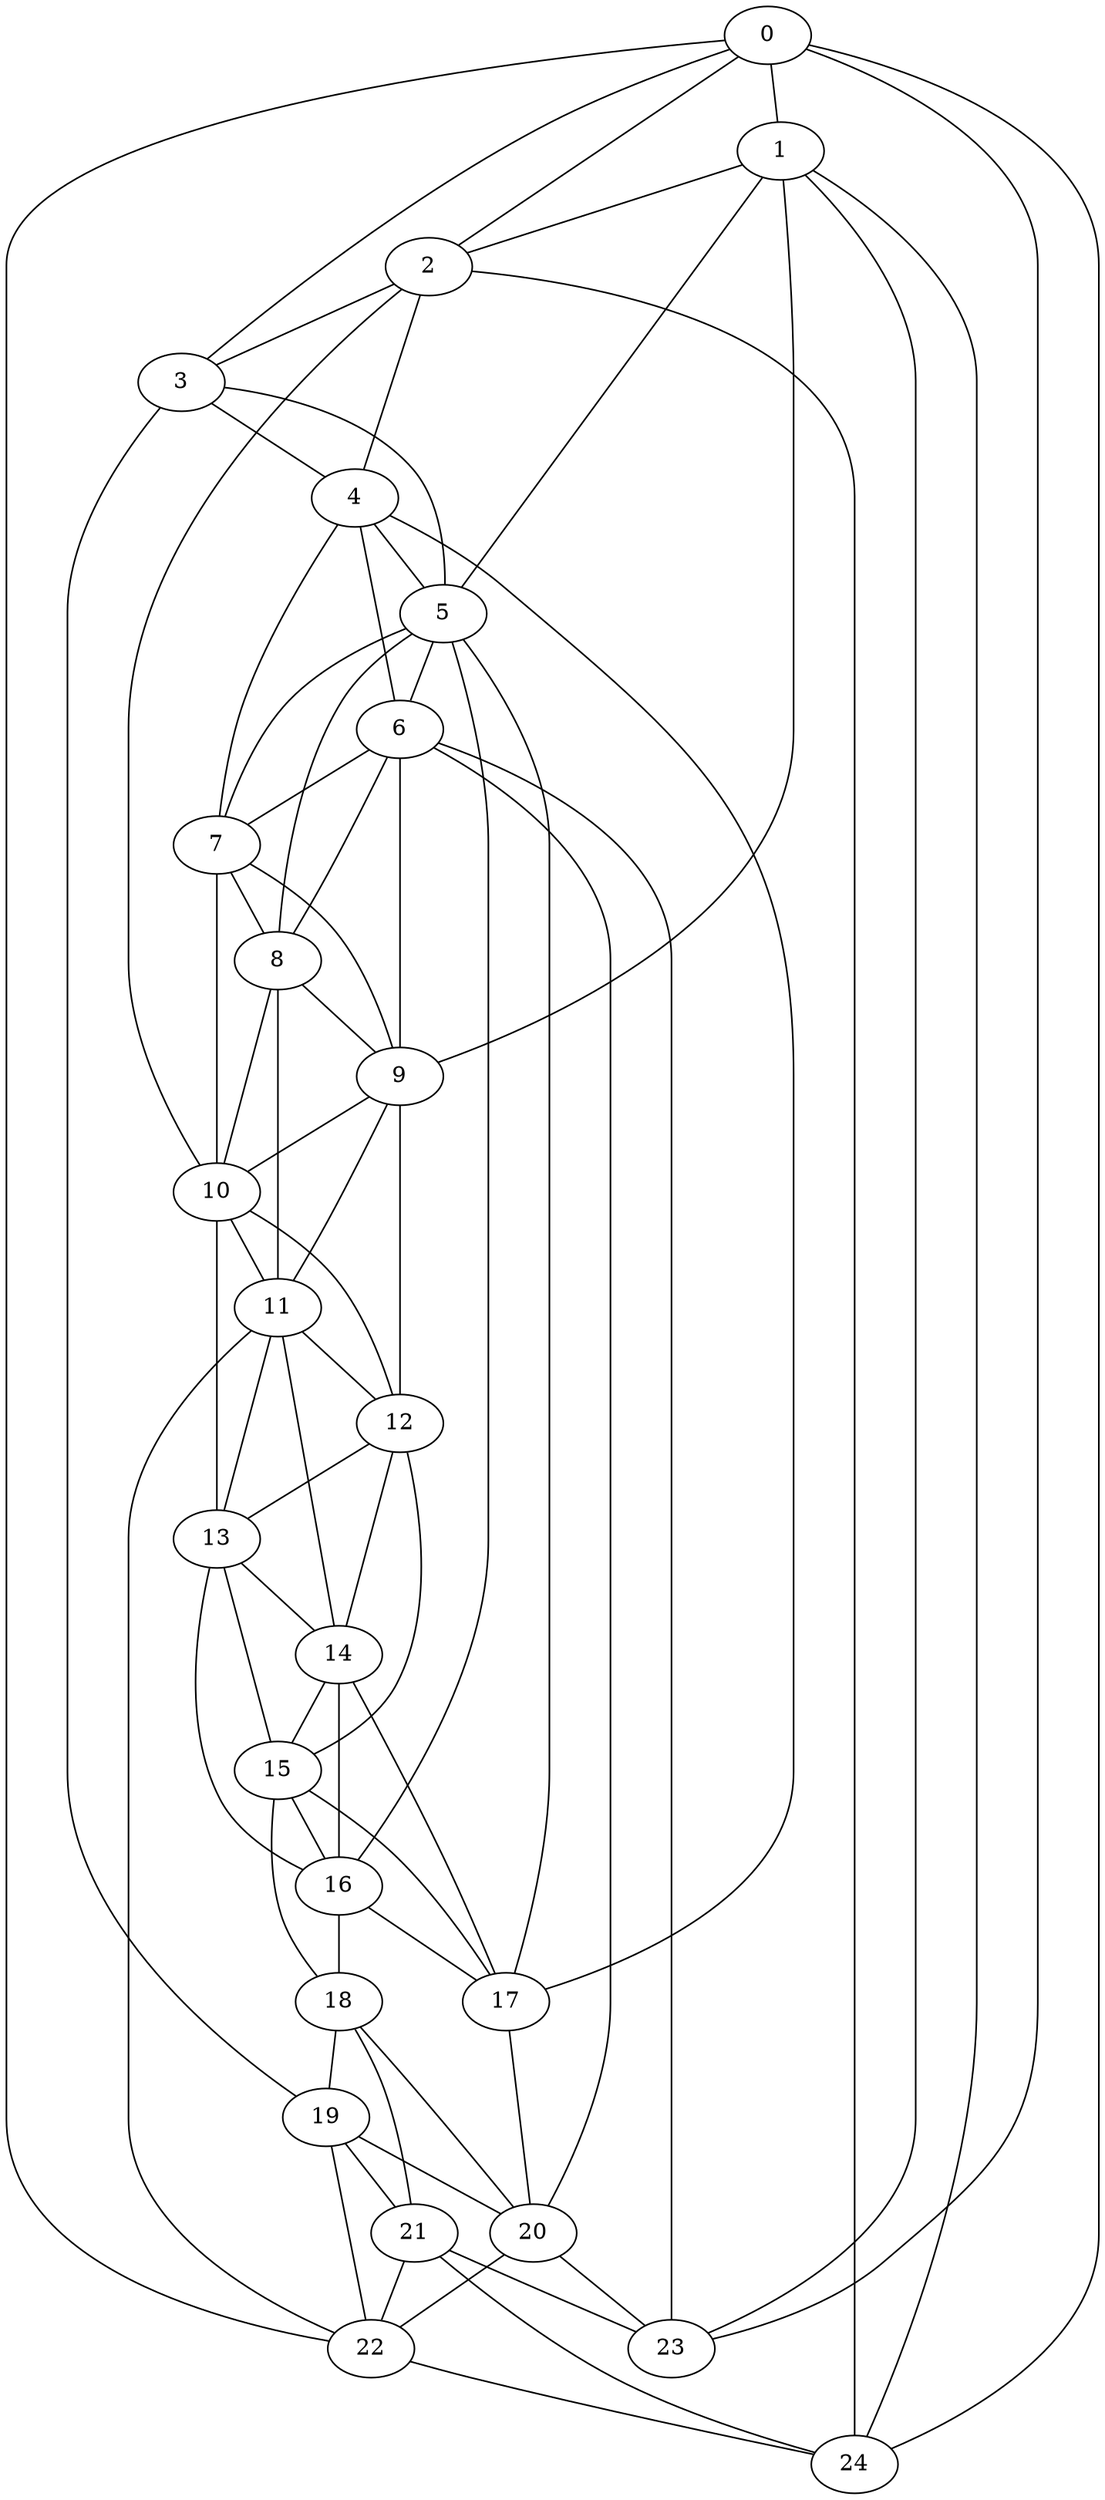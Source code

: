 strict graph "watts_strogatz_graph(25,6,0.1)" {
0;
1;
2;
3;
4;
5;
6;
7;
8;
9;
10;
11;
12;
13;
14;
15;
16;
17;
18;
19;
20;
21;
22;
23;
24;
0 -- 1  [is_available=True, prob="0.477399117414"];
0 -- 2  [is_available=True, prob="0.914354514025"];
0 -- 3  [is_available=True, prob="0.166080584522"];
0 -- 22  [is_available=True, prob="0.63398226011"];
0 -- 23  [is_available=True, prob="0.189470264342"];
0 -- 24  [is_available=True, prob="0.856011001142"];
1 -- 2  [is_available=True, prob="0.504562693244"];
1 -- 5  [is_available=True, prob="0.13236450703"];
1 -- 9  [is_available=True, prob="0.951171351897"];
1 -- 23  [is_available=True, prob="0.386931023735"];
1 -- 24  [is_available=True, prob="1.0"];
2 -- 3  [is_available=True, prob="0.584206749391"];
2 -- 4  [is_available=True, prob="0.84785733567"];
2 -- 10  [is_available=True, prob="1.0"];
2 -- 24  [is_available=True, prob="0.49291397847"];
3 -- 4  [is_available=True, prob="0.715115446753"];
3 -- 5  [is_available=True, prob="0.800321224202"];
3 -- 19  [is_available=True, prob="0.0358236619777"];
4 -- 5  [is_available=True, prob="0.904870715587"];
4 -- 6  [is_available=True, prob="0.167830571241"];
4 -- 7  [is_available=True, prob="0.874358881719"];
4 -- 17  [is_available=True, prob="0.368018330698"];
5 -- 6  [is_available=True, prob="1.0"];
5 -- 7  [is_available=True, prob="0.0924686367706"];
5 -- 8  [is_available=True, prob="0.853120665181"];
5 -- 16  [is_available=True, prob="0.0714618498778"];
5 -- 17  [is_available=True, prob="0.900647659505"];
6 -- 7  [is_available=True, prob="1.0"];
6 -- 8  [is_available=True, prob="0.779404915272"];
6 -- 9  [is_available=True, prob="0.737021284617"];
6 -- 20  [is_available=True, prob="0.870808987929"];
6 -- 23  [is_available=True, prob="1.0"];
7 -- 8  [is_available=True, prob="0.79804204995"];
7 -- 9  [is_available=True, prob="0.15206629892"];
7 -- 10  [is_available=True, prob="0.66586413081"];
8 -- 9  [is_available=True, prob="0.154674674493"];
8 -- 10  [is_available=True, prob="1.0"];
8 -- 11  [is_available=True, prob="0.659888772945"];
9 -- 10  [is_available=True, prob="1.0"];
9 -- 11  [is_available=True, prob="0.764464977286"];
9 -- 12  [is_available=True, prob="0.721026035014"];
10 -- 11  [is_available=True, prob="0.138011974497"];
10 -- 12  [is_available=True, prob="0.221685606589"];
10 -- 13  [is_available=True, prob="0.311672737012"];
11 -- 12  [is_available=True, prob="1.0"];
11 -- 13  [is_available=True, prob="0.0294623576972"];
11 -- 14  [is_available=True, prob="0.0214183296737"];
11 -- 22  [is_available=True, prob="1.0"];
12 -- 13  [is_available=True, prob="1.0"];
12 -- 14  [is_available=True, prob="0.387242466986"];
12 -- 15  [is_available=True, prob="1.0"];
13 -- 14  [is_available=True, prob="0.950080249767"];
13 -- 15  [is_available=True, prob="0.981628240885"];
13 -- 16  [is_available=True, prob="1.0"];
14 -- 15  [is_available=True, prob="0.0982318958267"];
14 -- 16  [is_available=True, prob="1.0"];
14 -- 17  [is_available=True, prob="0.699195840741"];
15 -- 16  [is_available=True, prob="0.909077656984"];
15 -- 17  [is_available=True, prob="0.123709728867"];
15 -- 18  [is_available=True, prob="1.0"];
16 -- 17  [is_available=True, prob="0.729386223138"];
16 -- 18  [is_available=True, prob="1.0"];
17 -- 20  [is_available=True, prob="1.0"];
18 -- 19  [is_available=True, prob="0.918710781305"];
18 -- 20  [is_available=True, prob="0.823728059733"];
18 -- 21  [is_available=True, prob="0.747919724712"];
19 -- 20  [is_available=True, prob="0.484989673904"];
19 -- 21  [is_available=True, prob="0.847030165894"];
19 -- 22  [is_available=True, prob="1.0"];
20 -- 22  [is_available=True, prob="1.0"];
20 -- 23  [is_available=True, prob="0.0423435314914"];
21 -- 22  [is_available=True, prob="1.0"];
21 -- 23  [is_available=True, prob="0.474615012264"];
21 -- 24  [is_available=True, prob="0.602300591262"];
22 -- 24  [is_available=True, prob="0.28120972354"];
}
